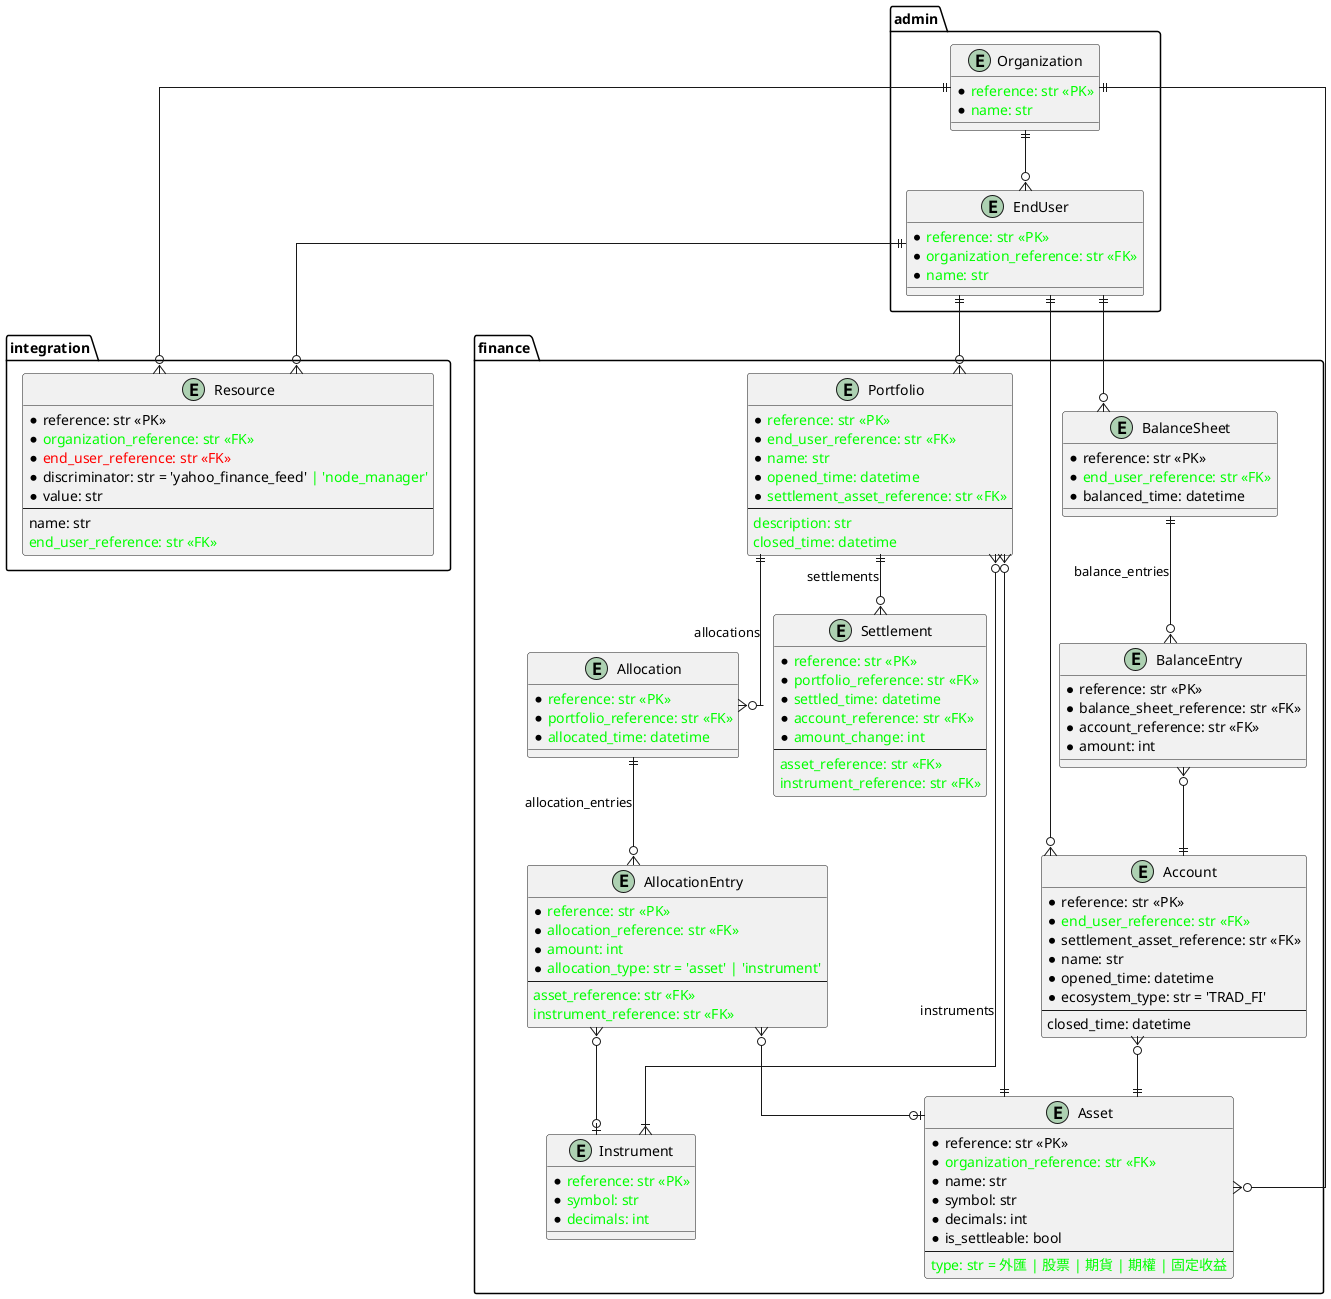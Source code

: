 @startuml

!function $add($a)
!return "<color:#00ff00>" + $a + "</color>"
!endfunction

!function $remove($a)
!return "<color:#ff0000>" + $a + "</color>"
!endfunction

skinparam backgroundColor transparent
skinparam linetype ortho

package admin {
  entity "Organization" {
    * $add("reference: str <<PK>>")
    * $add("name: str")
  }

  entity "EndUser" {
    * $add("reference: str <<PK>>")
    * $add("organization_reference: str <<FK>>")
    * $add("name: str")
  }
}

package integration {
  entity "Resource" {
    * reference: str <<PK>>
    * $add("organization_reference: str <<FK>>")
    * $remove("end_user_reference: str <<FK>>")
    * discriminator: str = 'yahoo_finance_feed' $add("| 'node_manager'")
    * value: str
    --
    name: str
    $add("end_user_reference: str <<FK>>")
  }
}

package finance {
  entity "Asset" {
    * reference: str <<PK>>
    * $add("organization_reference: str <<FK>>")
    * name: str
    * symbol: str
    * decimals: int
    * is_settleable: bool
    --
    $add("type: str = 外匯 | 股票 | 期貨 | 期權 | 固定收益")
  }

  entity "Account" {
    * reference: str <<PK>>
    * $add("end_user_reference: str <<FK>>")
    * settlement_asset_reference: str <<FK>>
    * name: str
    * opened_time: datetime
    * ecosystem_type: str = 'TRAD_FI'
    --
    closed_time: datetime
  }

  entity "BalanceSheet" {
    * reference: str <<PK>>
    * $add("end_user_reference: str <<FK>>")
    * balanced_time: datetime
  }

  entity "BalanceEntry" {
    * reference: str <<PK>>
    * balance_sheet_reference: str <<FK>>
    * account_reference: str <<FK>>
    * amount: int
  }

  entity "Instrument" {
    * $add("reference: str <<PK>>")
    * $add("symbol: str")
    * $add("decimals: int")
  }

  entity "Portfolio" {
    * $add("reference: str <<PK>>")
    * $add("end_user_reference: str <<FK>>")
    * $add("name: str")
    * $add("opened_time: datetime")
    * $add("settlement_asset_reference: str <<FK>>")
    --
    $add("description: str")
    $add("closed_time: datetime")
  }

  entity "Allocation" {
    * $add("reference: str <<PK>>")
    * $add("portfolio_reference: str <<FK>>")
    * $add("allocated_time: datetime")
  }

  entity "AllocationEntry" {
    * $add("reference: str <<PK>>")
    * $add("allocation_reference: str <<FK>>")
    * $add("amount: int")
    * $add("allocation_type: str = 'asset' | 'instrument'")
    --
    $add("asset_reference: str <<FK>>")
    $add("instrument_reference: str <<FK>>")
  }

  entity "Settlement" {
    * $add("reference: str <<PK>>")
    * $add("portfolio_reference: str <<FK>>")
    * $add("settled_time: datetime")
    * $add("account_reference: str <<FK>>")
    * $add("amount_change: int")
    --
    $add("asset_reference: str <<FK>>")
    $add("instrument_reference: str <<FK>>")
  }
}

'Zero or One  |o--
'Exactly One  ||--
'Zero or Many }o--
'One or Many  }|--

Organization ||--o{ EndUser
Organization ||--o{ Resource
Organization ||--o{ Asset

EndUser      ||--o{ Resource
EndUser      ||--o{ Account
EndUser      ||--o{ BalanceSheet
EndUser      ||--o{ Portfolio

Account      }o--|| Asset
BalanceSheet ||--o{ BalanceEntry: balance_entries
BalanceEntry }o--|| Account

Portfolio    }o--|| Asset
Portfolio    }o--|{ Instrument: instruments
Portfolio    ||--o{ Allocation: allocations
Portfolio    ||--o{ Settlement: settlements

Allocation ||--o{ AllocationEntry: allocation_entries
AllocationEntry }o--o| Asset
AllocationEntry }o--o| Instrument

@enduml
